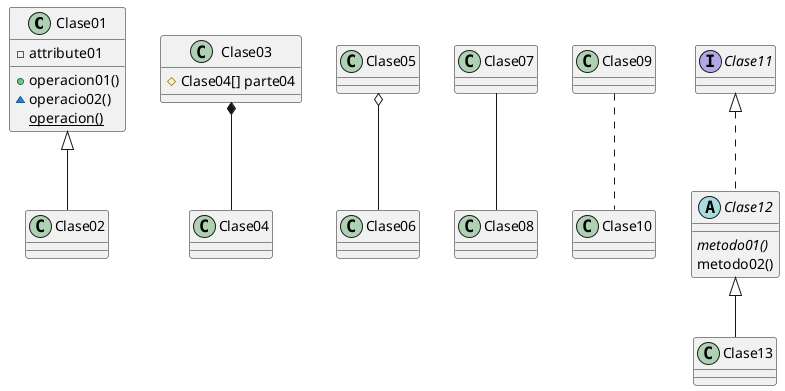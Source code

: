 @startuml
Clase01 <|-- Clase02
Clase03 *-- Clase04
Clase05 o-- Clase06
Clase07 -- Clase08
Clase09 .. Clase10
interface Clase11
Clase11 <|.. Clase12
abstract Class Clase12
Clase12 <|-- Clase13 

 Clase01 : + operacion01()
 Clase01 : ~ operacio02()
 Clase01 : -attribute01
 Clase01 : {static} operacion()

 Clase03 : # Clase04[] parte04

 Clase12 : {abstract} metodo01()
 Clase12 : metodo02()